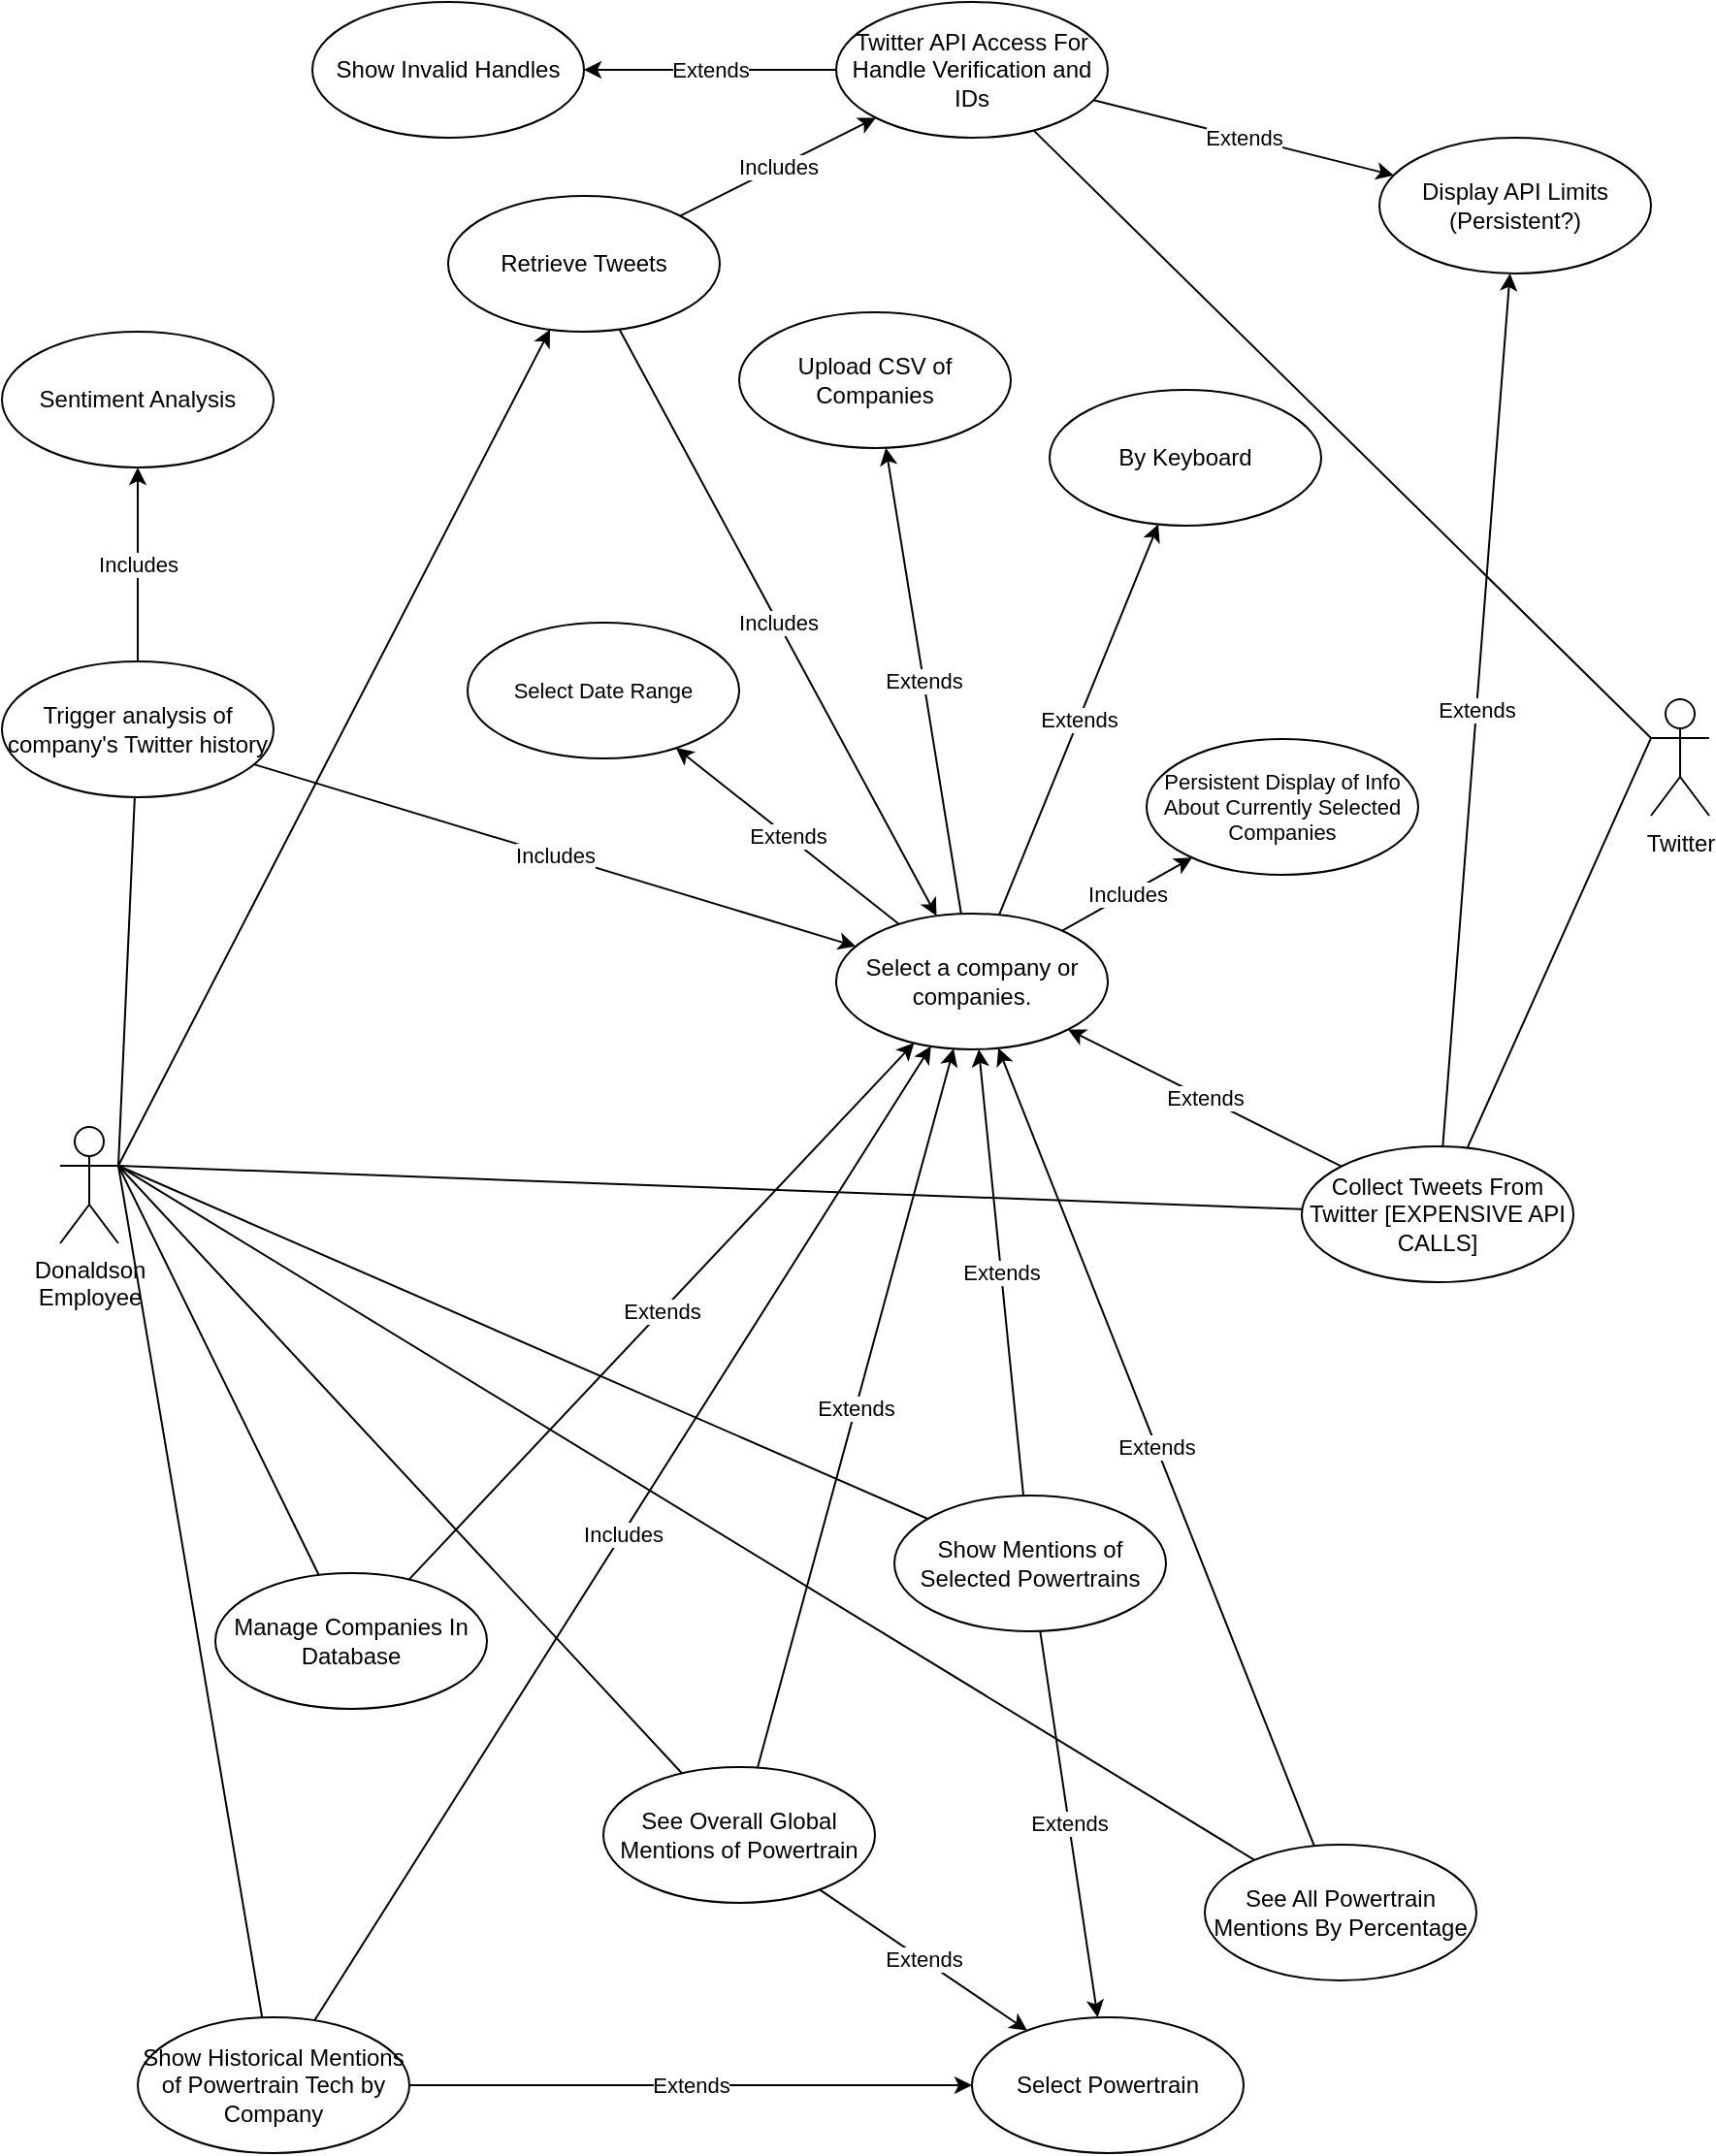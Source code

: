<mxfile version="20.4.0" type="github">
  <diagram id="C5RBs43oDa-KdzZeNtuy" name="Page-1">
    <mxGraphModel dx="2012" dy="643" grid="1" gridSize="10" guides="1" tooltips="1" connect="1" arrows="1" fold="1" page="1" pageScale="1" pageWidth="827" pageHeight="1169" math="0" shadow="0">
      <root>
        <mxCell id="WIyWlLk6GJQsqaUBKTNV-0" />
        <mxCell id="WIyWlLk6GJQsqaUBKTNV-1" parent="WIyWlLk6GJQsqaUBKTNV-0" />
        <mxCell id="4H2aXtTbELUpke0D4KSC-2" value="Includes" style="edgeStyle=none;rounded=0;orthogonalLoop=1;jettySize=auto;html=1;endArrow=classic;endFill=1;" parent="WIyWlLk6GJQsqaUBKTNV-1" source="JQD5HLKf_-NcDHHPMRZI-0" target="yqF-D2ozc9erd8Vr5AWP-15" edge="1">
          <mxGeometry relative="1" as="geometry" />
        </mxCell>
        <mxCell id="4H2aXtTbELUpke0D4KSC-6" value="Extends" style="edgeStyle=none;rounded=0;orthogonalLoop=1;jettySize=auto;html=1;endArrow=classic;endFill=1;" parent="WIyWlLk6GJQsqaUBKTNV-1" source="JQD5HLKf_-NcDHHPMRZI-0" target="4H2aXtTbELUpke0D4KSC-4" edge="1">
          <mxGeometry relative="1" as="geometry" />
        </mxCell>
        <mxCell id="JQD5HLKf_-NcDHHPMRZI-0" value="Show Historical Mentions of Powertrain Tech by Company" style="ellipse;whiteSpace=wrap;html=1;" parent="WIyWlLk6GJQsqaUBKTNV-1" vertex="1">
          <mxGeometry x="-30" y="1099" width="140" height="70" as="geometry" />
        </mxCell>
        <mxCell id="4H2aXtTbELUpke0D4KSC-15" value="Extends" style="edgeStyle=none;rounded=0;orthogonalLoop=1;jettySize=auto;html=1;endArrow=classic;endFill=1;" parent="WIyWlLk6GJQsqaUBKTNV-1" source="yqF-D2ozc9erd8Vr5AWP-8" target="yqF-D2ozc9erd8Vr5AWP-15" edge="1">
          <mxGeometry relative="1" as="geometry" />
        </mxCell>
        <mxCell id="yqF-D2ozc9erd8Vr5AWP-8" value="Manage Companies In Database" style="ellipse;whiteSpace=wrap;html=1;" parent="WIyWlLk6GJQsqaUBKTNV-1" vertex="1">
          <mxGeometry x="10" y="870" width="140" height="70" as="geometry" />
        </mxCell>
        <mxCell id="4H2aXtTbELUpke0D4KSC-1" value="Includes" style="edgeStyle=none;rounded=0;orthogonalLoop=1;jettySize=auto;html=1;endArrow=classic;endFill=1;" parent="WIyWlLk6GJQsqaUBKTNV-1" source="yqF-D2ozc9erd8Vr5AWP-9" target="yqF-D2ozc9erd8Vr5AWP-15" edge="1">
          <mxGeometry relative="1" as="geometry" />
        </mxCell>
        <mxCell id="dUf09y3K6EBeG5PfccIv-0" value="Extends" style="rounded=0;orthogonalLoop=1;jettySize=auto;html=1;" parent="WIyWlLk6GJQsqaUBKTNV-1" source="4H2aXtTbELUpke0D4KSC-10" target="inVReueG3LNWZk-yZNzs-2" edge="1">
          <mxGeometry relative="1" as="geometry" />
        </mxCell>
        <mxCell id="B-5NMpNP-1XRMS3BvUQb-1" value="Includes" style="rounded=0;orthogonalLoop=1;jettySize=auto;html=1;endArrow=classic;endFill=1;" parent="WIyWlLk6GJQsqaUBKTNV-1" source="yqF-D2ozc9erd8Vr5AWP-9" target="B-5NMpNP-1XRMS3BvUQb-0" edge="1">
          <mxGeometry relative="1" as="geometry" />
        </mxCell>
        <mxCell id="yqF-D2ozc9erd8Vr5AWP-9" value="Trigger analysis of company&#39;s Twitter history" style="ellipse;whiteSpace=wrap;html=1;" parent="WIyWlLk6GJQsqaUBKTNV-1" vertex="1">
          <mxGeometry x="-100" y="400" width="140" height="70" as="geometry" />
        </mxCell>
        <mxCell id="yqF-D2ozc9erd8Vr5AWP-22" style="edgeStyle=none;rounded=0;orthogonalLoop=1;jettySize=auto;html=1;exitX=1;exitY=0.333;exitDx=0;exitDy=0;exitPerimeter=0;endArrow=none;endFill=0;" parent="WIyWlLk6GJQsqaUBKTNV-1" source="yqF-D2ozc9erd8Vr5AWP-14" target="yqF-D2ozc9erd8Vr5AWP-21" edge="1">
          <mxGeometry relative="1" as="geometry" />
        </mxCell>
        <mxCell id="yqF-D2ozc9erd8Vr5AWP-26" style="edgeStyle=none;rounded=0;orthogonalLoop=1;jettySize=auto;html=1;endArrow=none;endFill=0;exitX=1;exitY=0.333;exitDx=0;exitDy=0;exitPerimeter=0;" parent="WIyWlLk6GJQsqaUBKTNV-1" source="yqF-D2ozc9erd8Vr5AWP-14" target="yqF-D2ozc9erd8Vr5AWP-25" edge="1">
          <mxGeometry relative="1" as="geometry">
            <mxPoint x="120" y="570" as="sourcePoint" />
          </mxGeometry>
        </mxCell>
        <mxCell id="bpEnTO85A3lRVuqG_H-u-2" style="edgeStyle=none;rounded=0;orthogonalLoop=1;jettySize=auto;html=1;endArrow=none;endFill=0;exitX=1;exitY=0.333;exitDx=0;exitDy=0;exitPerimeter=0;" parent="WIyWlLk6GJQsqaUBKTNV-1" source="yqF-D2ozc9erd8Vr5AWP-14" target="yqF-D2ozc9erd8Vr5AWP-8" edge="1">
          <mxGeometry relative="1" as="geometry">
            <mxPoint x="120" y="570" as="sourcePoint" />
          </mxGeometry>
        </mxCell>
        <mxCell id="4H2aXtTbELUpke0D4KSC-0" style="rounded=0;orthogonalLoop=1;jettySize=auto;html=1;exitX=1;exitY=0.333;exitDx=0;exitDy=0;exitPerimeter=0;endArrow=none;endFill=0;" parent="WIyWlLk6GJQsqaUBKTNV-1" source="yqF-D2ozc9erd8Vr5AWP-14" target="yqF-D2ozc9erd8Vr5AWP-9" edge="1">
          <mxGeometry relative="1" as="geometry" />
        </mxCell>
        <mxCell id="4H2aXtTbELUpke0D4KSC-12" style="edgeStyle=none;rounded=0;orthogonalLoop=1;jettySize=auto;html=1;exitX=1;exitY=0.333;exitDx=0;exitDy=0;exitPerimeter=0;endArrow=none;endFill=0;" parent="WIyWlLk6GJQsqaUBKTNV-1" source="yqF-D2ozc9erd8Vr5AWP-14" target="4H2aXtTbELUpke0D4KSC-10" edge="1">
          <mxGeometry relative="1" as="geometry" />
        </mxCell>
        <mxCell id="wES4avDyxo2HSUDPWvLi-3" style="edgeStyle=none;rounded=0;orthogonalLoop=1;jettySize=auto;html=1;exitX=1;exitY=0.333;exitDx=0;exitDy=0;exitPerimeter=0;" parent="WIyWlLk6GJQsqaUBKTNV-1" source="yqF-D2ozc9erd8Vr5AWP-14" target="wES4avDyxo2HSUDPWvLi-2" edge="1">
          <mxGeometry relative="1" as="geometry" />
        </mxCell>
        <mxCell id="yqF-D2ozc9erd8Vr5AWP-14" value="Donaldson &lt;br&gt;Employee" style="shape=umlActor;verticalLabelPosition=bottom;verticalAlign=top;html=1;" parent="WIyWlLk6GJQsqaUBKTNV-1" vertex="1">
          <mxGeometry x="-70" y="640" width="30" height="60" as="geometry" />
        </mxCell>
        <mxCell id="yqF-D2ozc9erd8Vr5AWP-18" style="edgeStyle=none;rounded=0;orthogonalLoop=1;jettySize=auto;html=1;endArrow=none;endFill=0;exitX=1;exitY=0.333;exitDx=0;exitDy=0;exitPerimeter=0;" parent="WIyWlLk6GJQsqaUBKTNV-1" source="yqF-D2ozc9erd8Vr5AWP-14" target="JQD5HLKf_-NcDHHPMRZI-0" edge="1">
          <mxGeometry relative="1" as="geometry">
            <mxPoint x="431.96" y="457.02" as="targetPoint" />
            <mxPoint x="130" y="570" as="sourcePoint" />
          </mxGeometry>
        </mxCell>
        <mxCell id="wES4avDyxo2HSUDPWvLi-5" value="Extends" style="edgeStyle=none;rounded=0;orthogonalLoop=1;jettySize=auto;html=1;" parent="WIyWlLk6GJQsqaUBKTNV-1" source="yqF-D2ozc9erd8Vr5AWP-15" target="4H2aXtTbELUpke0D4KSC-16" edge="1">
          <mxGeometry relative="1" as="geometry" />
        </mxCell>
        <mxCell id="wES4avDyxo2HSUDPWvLi-6" value="Extends" style="edgeStyle=none;rounded=0;orthogonalLoop=1;jettySize=auto;html=1;" parent="WIyWlLk6GJQsqaUBKTNV-1" source="yqF-D2ozc9erd8Vr5AWP-15" target="4H2aXtTbELUpke0D4KSC-14" edge="1">
          <mxGeometry relative="1" as="geometry" />
        </mxCell>
        <mxCell id="EWG7cu__D6KZ0yjpO-NT-5" value="Extends" style="edgeStyle=none;rounded=0;orthogonalLoop=1;jettySize=auto;html=1;fontSize=11;" edge="1" parent="WIyWlLk6GJQsqaUBKTNV-1" source="yqF-D2ozc9erd8Vr5AWP-15" target="EWG7cu__D6KZ0yjpO-NT-4">
          <mxGeometry relative="1" as="geometry" />
        </mxCell>
        <mxCell id="EWG7cu__D6KZ0yjpO-NT-7" value="Includes" style="edgeStyle=none;rounded=0;orthogonalLoop=1;jettySize=auto;html=1;fontSize=11;" edge="1" parent="WIyWlLk6GJQsqaUBKTNV-1" source="yqF-D2ozc9erd8Vr5AWP-15" target="EWG7cu__D6KZ0yjpO-NT-6">
          <mxGeometry relative="1" as="geometry" />
        </mxCell>
        <mxCell id="yqF-D2ozc9erd8Vr5AWP-15" value="Select a company or companies." style="ellipse;whiteSpace=wrap;html=1;" parent="WIyWlLk6GJQsqaUBKTNV-1" vertex="1">
          <mxGeometry x="330" y="530" width="140" height="70" as="geometry" />
        </mxCell>
        <mxCell id="yqF-D2ozc9erd8Vr5AWP-24" style="edgeStyle=none;rounded=0;orthogonalLoop=1;jettySize=auto;html=1;exitX=1;exitY=0.333;exitDx=0;exitDy=0;endArrow=none;endFill=0;exitPerimeter=0;" parent="WIyWlLk6GJQsqaUBKTNV-1" source="yqF-D2ozc9erd8Vr5AWP-14" target="yqF-D2ozc9erd8Vr5AWP-23" edge="1">
          <mxGeometry relative="1" as="geometry" />
        </mxCell>
        <mxCell id="4H2aXtTbELUpke0D4KSC-3" value="Extends" style="edgeStyle=none;rounded=0;orthogonalLoop=1;jettySize=auto;html=1;endArrow=classic;endFill=1;" parent="WIyWlLk6GJQsqaUBKTNV-1" source="yqF-D2ozc9erd8Vr5AWP-21" target="yqF-D2ozc9erd8Vr5AWP-15" edge="1">
          <mxGeometry relative="1" as="geometry" />
        </mxCell>
        <mxCell id="4H2aXtTbELUpke0D4KSC-5" value="Extends" style="edgeStyle=none;rounded=0;orthogonalLoop=1;jettySize=auto;html=1;endArrow=classic;endFill=1;" parent="WIyWlLk6GJQsqaUBKTNV-1" source="yqF-D2ozc9erd8Vr5AWP-21" target="4H2aXtTbELUpke0D4KSC-4" edge="1">
          <mxGeometry relative="1" as="geometry" />
        </mxCell>
        <mxCell id="yqF-D2ozc9erd8Vr5AWP-21" value="Show Mentions of Selected Powertrains" style="ellipse;whiteSpace=wrap;html=1;" parent="WIyWlLk6GJQsqaUBKTNV-1" vertex="1">
          <mxGeometry x="360" y="830" width="140" height="70" as="geometry" />
        </mxCell>
        <mxCell id="wES4avDyxo2HSUDPWvLi-7" value="Extends" style="edgeStyle=none;rounded=0;orthogonalLoop=1;jettySize=auto;html=1;" parent="WIyWlLk6GJQsqaUBKTNV-1" source="yqF-D2ozc9erd8Vr5AWP-23" target="4H2aXtTbELUpke0D4KSC-4" edge="1">
          <mxGeometry relative="1" as="geometry" />
        </mxCell>
        <mxCell id="EWG7cu__D6KZ0yjpO-NT-1" value="Extends" style="edgeStyle=none;rounded=0;orthogonalLoop=1;jettySize=auto;html=1;fontSize=11;" edge="1" parent="WIyWlLk6GJQsqaUBKTNV-1" source="yqF-D2ozc9erd8Vr5AWP-23" target="yqF-D2ozc9erd8Vr5AWP-15">
          <mxGeometry relative="1" as="geometry" />
        </mxCell>
        <mxCell id="yqF-D2ozc9erd8Vr5AWP-23" value="See Overall Global Mentions of Powertrain" style="ellipse;whiteSpace=wrap;html=1;" parent="WIyWlLk6GJQsqaUBKTNV-1" vertex="1">
          <mxGeometry x="210" y="970" width="140" height="70" as="geometry" />
        </mxCell>
        <mxCell id="EWG7cu__D6KZ0yjpO-NT-2" value="Extends" style="edgeStyle=none;rounded=0;orthogonalLoop=1;jettySize=auto;html=1;fontSize=11;" edge="1" parent="WIyWlLk6GJQsqaUBKTNV-1" source="yqF-D2ozc9erd8Vr5AWP-25" target="yqF-D2ozc9erd8Vr5AWP-15">
          <mxGeometry relative="1" as="geometry" />
        </mxCell>
        <mxCell id="yqF-D2ozc9erd8Vr5AWP-25" value="See All Powertrain Mentions By Percentage" style="ellipse;whiteSpace=wrap;html=1;" parent="WIyWlLk6GJQsqaUBKTNV-1" vertex="1">
          <mxGeometry x="520" y="1010" width="140" height="70" as="geometry" />
        </mxCell>
        <mxCell id="4H2aXtTbELUpke0D4KSC-4" value="Select Powertrain" style="ellipse;whiteSpace=wrap;html=1;" parent="WIyWlLk6GJQsqaUBKTNV-1" vertex="1">
          <mxGeometry x="400" y="1099" width="140" height="70" as="geometry" />
        </mxCell>
        <mxCell id="4H2aXtTbELUpke0D4KSC-11" style="edgeStyle=none;rounded=0;orthogonalLoop=1;jettySize=auto;html=1;exitX=0;exitY=0.333;exitDx=0;exitDy=0;exitPerimeter=0;endArrow=none;endFill=0;" parent="WIyWlLk6GJQsqaUBKTNV-1" source="4H2aXtTbELUpke0D4KSC-7" target="4H2aXtTbELUpke0D4KSC-10" edge="1">
          <mxGeometry relative="1" as="geometry" />
        </mxCell>
        <mxCell id="4H2aXtTbELUpke0D4KSC-21" style="edgeStyle=none;rounded=0;orthogonalLoop=1;jettySize=auto;html=1;exitX=0;exitY=0.333;exitDx=0;exitDy=0;exitPerimeter=0;endArrow=none;endFill=0;" parent="WIyWlLk6GJQsqaUBKTNV-1" source="4H2aXtTbELUpke0D4KSC-7" target="4H2aXtTbELUpke0D4KSC-18" edge="1">
          <mxGeometry relative="1" as="geometry" />
        </mxCell>
        <mxCell id="EWG7cu__D6KZ0yjpO-NT-3" value="Extends" style="edgeStyle=none;rounded=0;orthogonalLoop=1;jettySize=auto;html=1;fontSize=11;" edge="1" parent="WIyWlLk6GJQsqaUBKTNV-1" source="4H2aXtTbELUpke0D4KSC-10" target="yqF-D2ozc9erd8Vr5AWP-15">
          <mxGeometry relative="1" as="geometry" />
        </mxCell>
        <mxCell id="4H2aXtTbELUpke0D4KSC-10" value="&lt;div&gt;Collect Tweets From Twitter [EXPENSIVE API CALLS]&lt;/div&gt;" style="ellipse;whiteSpace=wrap;html=1;" parent="WIyWlLk6GJQsqaUBKTNV-1" vertex="1">
          <mxGeometry x="570" y="650" width="140" height="70" as="geometry" />
        </mxCell>
        <mxCell id="4H2aXtTbELUpke0D4KSC-16" value="By Keyboard" style="ellipse;whiteSpace=wrap;html=1;" parent="WIyWlLk6GJQsqaUBKTNV-1" vertex="1">
          <mxGeometry x="440" y="260" width="140" height="70" as="geometry" />
        </mxCell>
        <mxCell id="4H2aXtTbELUpke0D4KSC-23" value="Extends" style="edgeStyle=none;rounded=0;orthogonalLoop=1;jettySize=auto;html=1;endArrow=classic;endFill=1;" parent="WIyWlLk6GJQsqaUBKTNV-1" source="4H2aXtTbELUpke0D4KSC-18" target="4H2aXtTbELUpke0D4KSC-22" edge="1">
          <mxGeometry relative="1" as="geometry" />
        </mxCell>
        <mxCell id="inVReueG3LNWZk-yZNzs-4" value="Extends" style="rounded=0;orthogonalLoop=1;jettySize=auto;html=1;endArrow=classic;endFill=1;" parent="WIyWlLk6GJQsqaUBKTNV-1" source="4H2aXtTbELUpke0D4KSC-18" target="inVReueG3LNWZk-yZNzs-2" edge="1">
          <mxGeometry relative="1" as="geometry" />
        </mxCell>
        <mxCell id="4H2aXtTbELUpke0D4KSC-18" value="Twitter API Access For Handle Verification and IDs" style="ellipse;whiteSpace=wrap;html=1;" parent="WIyWlLk6GJQsqaUBKTNV-1" vertex="1">
          <mxGeometry x="330" y="60" width="140" height="70" as="geometry" />
        </mxCell>
        <mxCell id="4H2aXtTbELUpke0D4KSC-22" value="Show Invalid Handles" style="ellipse;whiteSpace=wrap;html=1;" parent="WIyWlLk6GJQsqaUBKTNV-1" vertex="1">
          <mxGeometry x="60" y="60" width="140" height="70" as="geometry" />
        </mxCell>
        <mxCell id="inVReueG3LNWZk-yZNzs-2" value="Display API Limits (Persistent?)" style="ellipse;whiteSpace=wrap;html=1;" parent="WIyWlLk6GJQsqaUBKTNV-1" vertex="1">
          <mxGeometry x="610" y="130" width="140" height="70" as="geometry" />
        </mxCell>
        <mxCell id="B-5NMpNP-1XRMS3BvUQb-0" value="Sentiment Analysis" style="ellipse;whiteSpace=wrap;html=1;" parent="WIyWlLk6GJQsqaUBKTNV-1" vertex="1">
          <mxGeometry x="-100" y="230" width="140" height="70" as="geometry" />
        </mxCell>
        <mxCell id="wES4avDyxo2HSUDPWvLi-4" value="Includes" style="edgeStyle=none;rounded=0;orthogonalLoop=1;jettySize=auto;html=1;" parent="WIyWlLk6GJQsqaUBKTNV-1" source="wES4avDyxo2HSUDPWvLi-2" target="yqF-D2ozc9erd8Vr5AWP-15" edge="1">
          <mxGeometry relative="1" as="geometry" />
        </mxCell>
        <mxCell id="EWG7cu__D6KZ0yjpO-NT-8" value="Includes" style="edgeStyle=none;rounded=0;orthogonalLoop=1;jettySize=auto;html=1;fontSize=11;" edge="1" parent="WIyWlLk6GJQsqaUBKTNV-1" source="wES4avDyxo2HSUDPWvLi-2" target="4H2aXtTbELUpke0D4KSC-18">
          <mxGeometry relative="1" as="geometry" />
        </mxCell>
        <mxCell id="wES4avDyxo2HSUDPWvLi-2" value="&lt;div&gt;Retrieve Tweets&lt;/div&gt;" style="ellipse;whiteSpace=wrap;html=1;" parent="WIyWlLk6GJQsqaUBKTNV-1" vertex="1">
          <mxGeometry x="130" y="160" width="140" height="70" as="geometry" />
        </mxCell>
        <mxCell id="EWG7cu__D6KZ0yjpO-NT-0" value="" style="group" vertex="1" connectable="0" parent="WIyWlLk6GJQsqaUBKTNV-1">
          <mxGeometry x="750" y="419.5" width="32" height="111" as="geometry" />
        </mxCell>
        <mxCell id="4H2aXtTbELUpke0D4KSC-7" value="Twitter" style="shape=umlActor;verticalLabelPosition=bottom;verticalAlign=top;html=1;" parent="EWG7cu__D6KZ0yjpO-NT-0" vertex="1">
          <mxGeometry width="30" height="60" as="geometry" />
        </mxCell>
        <mxCell id="dUf09y3K6EBeG5PfccIv-1" value="" style="shape=image;verticalLabelPosition=bottom;labelBackgroundColor=default;verticalAlign=top;aspect=fixed;imageAspect=0;image=https://cdn.cms-twdigitalassets.com/content/dam/developer-twitter/images/Twitter_logo_blue_32.png;" parent="EWG7cu__D6KZ0yjpO-NT-0" vertex="1">
          <mxGeometry y="79" width="32" height="32" as="geometry" />
        </mxCell>
        <mxCell id="EWG7cu__D6KZ0yjpO-NT-4" value="Select Date Range" style="ellipse;whiteSpace=wrap;html=1;fontSize=11;" vertex="1" parent="WIyWlLk6GJQsqaUBKTNV-1">
          <mxGeometry x="140" y="380" width="140" height="70" as="geometry" />
        </mxCell>
        <mxCell id="EWG7cu__D6KZ0yjpO-NT-6" value="Persistent Display of Info About Currently Selected Companies" style="ellipse;whiteSpace=wrap;html=1;fontSize=11;" vertex="1" parent="WIyWlLk6GJQsqaUBKTNV-1">
          <mxGeometry x="490" y="440" width="140" height="70" as="geometry" />
        </mxCell>
        <mxCell id="4H2aXtTbELUpke0D4KSC-14" value="Upload CSV of Companies" style="ellipse;whiteSpace=wrap;html=1;" parent="WIyWlLk6GJQsqaUBKTNV-1" vertex="1">
          <mxGeometry x="280" y="220" width="140" height="70" as="geometry" />
        </mxCell>
      </root>
    </mxGraphModel>
  </diagram>
</mxfile>
